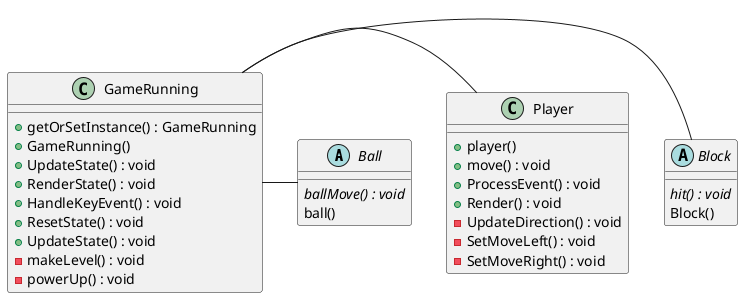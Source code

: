 @startuml GameRunning

abstract Ball
abstract Block
class Player

GameRunning - Block
GameRunning - Player
GameRunning - Ball

class GameRunning{
    + getOrSetInstance() : GameRunning
    + GameRunning()
    + UpdateState() : void 
    + RenderState() : void 
    + HandleKeyEvent() : void 
    + ResetState() : void
    + UpdateState() : void
    - makeLevel() : void 
    - powerUp() : void
}

class Player{
    + player()
    + move() : void
    + ProcessEvent() : void
    + Render() : void
    - UpdateDirection() : void
    - SetMoveLeft() : void
    - SetMoveRight() : void
}

abstract Ball{
    {abstract} ballMove() : void
    ball()
}

abstract Block{
    {abstract} hit() : void
    Block()
}

@enduml